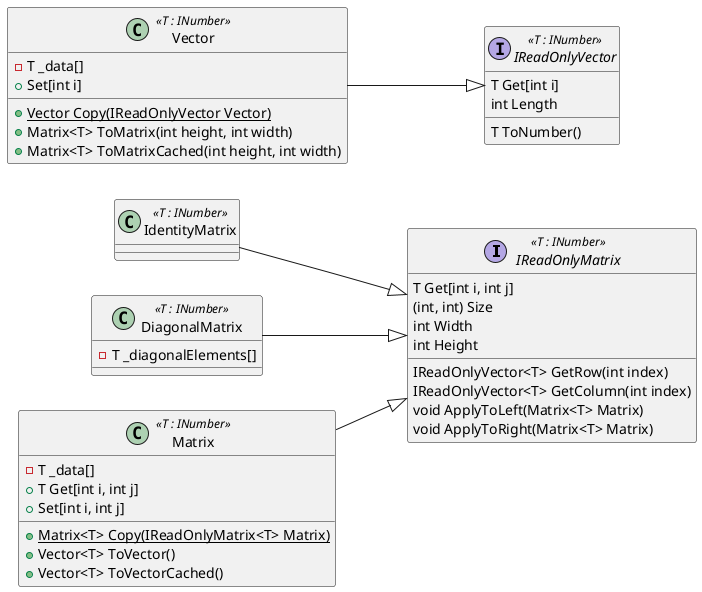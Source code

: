@startuml Project

left to right direction

interface IReadOnlyMatrix<<T : INumber>>
{
    T Get[int i, int j]
    {field} (int, int) Size
    int Width
    int Height

    IReadOnlyVector<T> GetRow(int index)
    IReadOnlyVector<T> GetColumn(int index)
    void ApplyToLeft(Matrix<T> Matrix)
    void ApplyToRight(Matrix<T> Matrix)
}

IdentityMatrix --|> IReadOnlyMatrix 
class IdentityMatrix<<T : INumber>>

DiagonalMatrix --|> IReadOnlyMatrix 
class DiagonalMatrix<<T : INumber>>
{
    - T _diagonalElements[]
}

Matrix --|> IReadOnlyMatrix 
class Matrix<<T : INumber>>
{
    - T _data[]
    + T Get[int i, int j]
    + Set[int i, int j]

    + {static} Matrix<T> Copy(IReadOnlyMatrix<T> Matrix)
    + Vector<T> ToVector()
    + Vector<T> ToVectorCached()
}

interface IReadOnlyVector<<T : INumber>>
{
    T Get[int i]
    int Length

    T ToNumber()
}

Vector --|> IReadOnlyVector
class Vector<<T : INumber>>
{
    - T _data[]
    + Set[int i]

    + {static} Vector Copy(IReadOnlyVector Vector)
    + Matrix<T> ToMatrix(int height, int width)
    + Matrix<T> ToMatrixCached(int height, int width)
}

@enduml